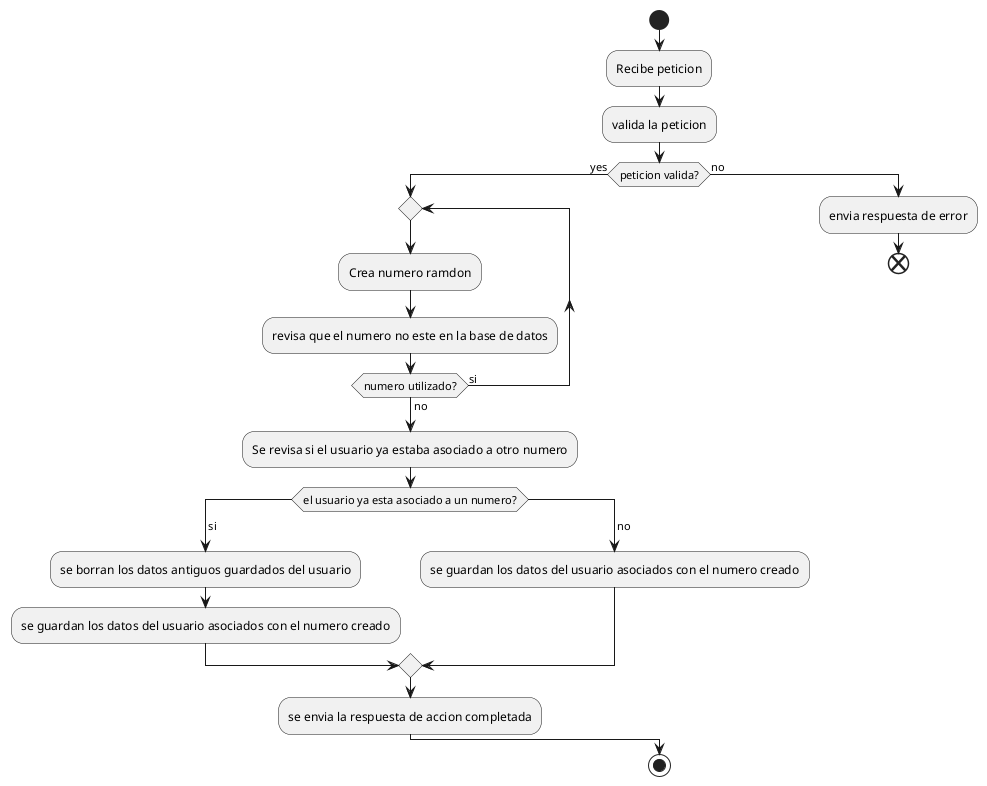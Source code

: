 @startuml
start
:Recibe peticion;
:valida la peticion;
if (peticion valida?) then (yes)
  
  repeat
  :Crea numero ramdon;
  :revisa que el numero no este en la base de datos;
  repeat while  (numero utilizado?) is (si) not (no)
  
  :Se revisa si el usuario ya estaba asociado a otro numero;
  switch (el usuario ya esta asociado a un numero?)

  case ( si )
  :se borran los datos antiguos guardados del usuario;
  :se guardan los datos del usuario asociados con el numero creado;
case ( no ) 
  :se guardan los datos del usuario asociados con el numero creado;

endswitch 

:se envia la respuesta de accion completada;

else (no)
  :envia respuesta de error;
  end
endif
stop
@enduml

http://www.plantuml.com/plantuml/png/hL9Dijim2Dxh52pjApYBlfdUe3q1bdW9Cx9mGKecFNsHxQIUTljcj42WxmV4XrNKsfOSjY1CFoZoJB1IvSXIBc6wO-Q4aF6Kv4yONZVO7tmReTwemF0a6mE07wMLi7emVLT2A6qX5L1SKkVmjDAT3U5N8w3ygXS1ikgPqZLdD8Ba1wlOvKqAZnjd0XWEKAkS-JScSHjiC1YFJbIzBeUPwIV1eMVSvPerL1PuOjV36G5D8Zi784XLEGnrKNjmZJSO_eUTGQti43SH71IxzQ6hZLtVBxEeOe4ijlS3M2fVcmTN9qsOUk6lnkM0xSKJxlpeRS0WIZdDCIfXSex3HX4OuKi80vLq32I4JaVbpjk2ADdQjgaa0epRTaHPramL4tPaDdhzoTHX_s18LRItxH9TXZ-3LLd3XyU-f7y0